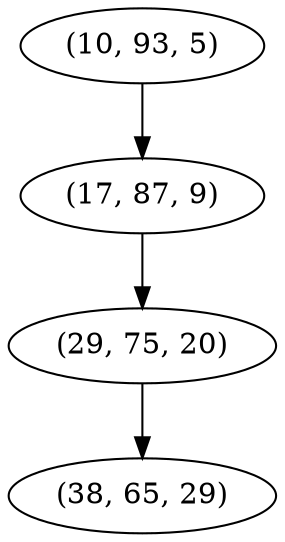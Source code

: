 digraph tree {
    "(10, 93, 5)";
    "(17, 87, 9)";
    "(29, 75, 20)";
    "(38, 65, 29)";
    "(10, 93, 5)" -> "(17, 87, 9)";
    "(17, 87, 9)" -> "(29, 75, 20)";
    "(29, 75, 20)" -> "(38, 65, 29)";
}
